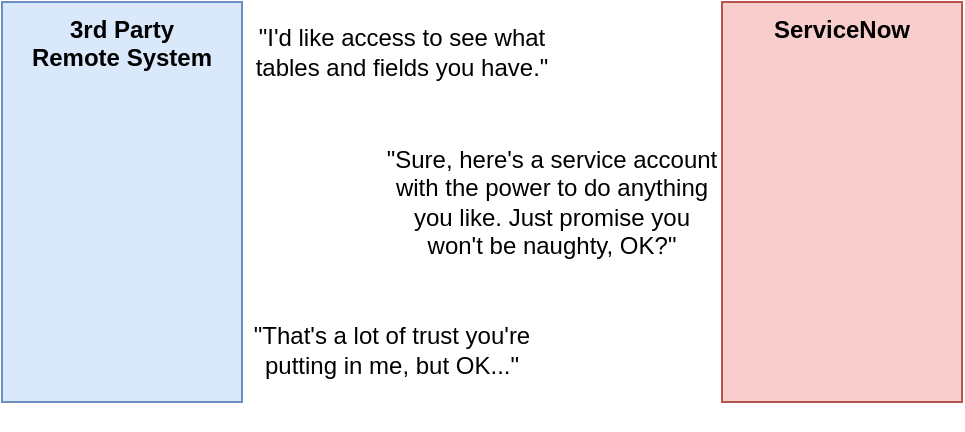 <mxfile version="13.3.5" type="device"><diagram id="-pyM21VhHixKauCDOpvU" name="Page-1"><mxGraphModel dx="613" dy="453" grid="0" gridSize="10" guides="1" tooltips="1" connect="1" arrows="1" fold="1" page="1" pageScale="1" pageWidth="1169" pageHeight="827" math="0" shadow="0"><root><mxCell id="0"/><mxCell id="1" parent="0"/><mxCell id="ghMEW1an5VF6aeFesNbO-1" value="ServiceNow" style="rounded=0;whiteSpace=wrap;html=1;fillColor=#f8cecc;strokeColor=#b85450;fontStyle=1;verticalAlign=top;" vertex="1" parent="1"><mxGeometry x="600" y="320" width="120" height="200" as="geometry"/></mxCell><mxCell id="ghMEW1an5VF6aeFesNbO-2" value="3rd Party &lt;br&gt;Remote System" style="rounded=0;whiteSpace=wrap;html=1;fillColor=#dae8fc;strokeColor=#6c8ebf;fontStyle=1;verticalAlign=top;" vertex="1" parent="1"><mxGeometry x="240" y="320" width="120" height="200" as="geometry"/></mxCell><mxCell id="ghMEW1an5VF6aeFesNbO-3" value="&quot;I'd like access to see what tables and fields you have.&quot;" style="text;html=1;strokeColor=none;fillColor=none;align=center;verticalAlign=middle;whiteSpace=wrap;rounded=0;" vertex="1" parent="1"><mxGeometry x="360" y="330" width="160" height="30" as="geometry"/></mxCell><mxCell id="ghMEW1an5VF6aeFesNbO-4" value="&quot;Sure, here's a service account with the power to do anything you like. Just promise you won't be naughty, OK?&quot;" style="text;html=1;strokeColor=none;fillColor=none;align=center;verticalAlign=middle;whiteSpace=wrap;rounded=0;" vertex="1" parent="1"><mxGeometry x="430" y="380" width="170" height="80" as="geometry"/></mxCell><mxCell id="ghMEW1an5VF6aeFesNbO-5" value="&quot;That's a lot of trust you're putting in me, but OK...&quot;" style="text;html=1;strokeColor=none;fillColor=none;align=center;verticalAlign=middle;whiteSpace=wrap;rounded=0;" vertex="1" parent="1"><mxGeometry x="350" y="454" width="170" height="80" as="geometry"/></mxCell></root></mxGraphModel></diagram></mxfile>